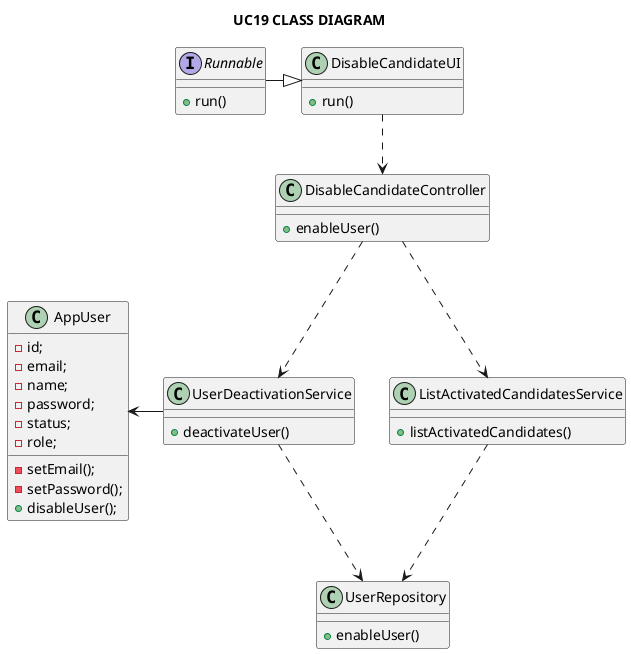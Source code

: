 @startuml

title UC19 CLASS DIAGRAM

interface Runnable {
    +run()
}

class DisableCandidateUI {
    + run()
}

class DisableCandidateController {
    + enableUser()
}

class UserRepository {
    + enableUser()
}

class UserDeactivationService {
    + deactivateUser()
}

class ListActivatedCandidatesService {
    + listActivatedCandidates()
}

class AppUser {

    - id;
    - email;
    - name;
    - password;
    - status;
    - role;
    - setEmail();
    - setPassword();
    + disableUser();
}

Runnable -|> DisableCandidateUI

DisableCandidateUI ..> DisableCandidateController

DisableCandidateController ..> UserDeactivationService
DisableCandidateController ..> ListActivatedCandidatesService

UserDeactivationService -left> AppUser

ListActivatedCandidatesService ..> UserRepository
UserDeactivationService ..> UserRepository

@enduml